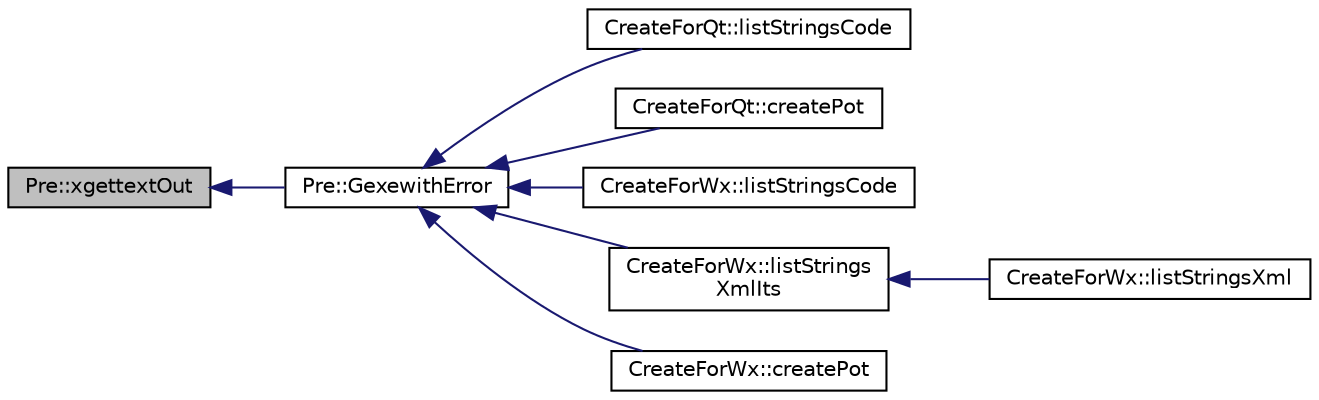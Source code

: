 digraph "Pre::xgettextOut"
{
  edge [fontname="Helvetica",fontsize="10",labelfontname="Helvetica",labelfontsize="10"];
  node [fontname="Helvetica",fontsize="10",shape=record];
  rankdir="LR";
  Node1045 [label="Pre::xgettextOut",height=0.2,width=0.4,color="black", fillcolor="grey75", style="filled", fontcolor="black"];
  Node1045 -> Node1046 [dir="back",color="midnightblue",fontsize="10",style="solid",fontname="Helvetica"];
  Node1046 [label="Pre::GexewithError",height=0.2,width=0.4,color="black", fillcolor="white", style="filled",URL="$class_pre.html#a51af576d8b56ed77c362814160d5704a",tooltip="Execute &#39;xgettext&#39; for &#39;listing()&#39; or &#39;extract()&#39;. "];
  Node1046 -> Node1047 [dir="back",color="midnightblue",fontsize="10",style="solid",fontname="Helvetica"];
  Node1047 [label="CreateForQt::listStringsCode",height=0.2,width=0.4,color="black", fillcolor="white", style="filled",URL="$class_create_for_qt.html#a016857846848b8502683f75d695310ad",tooltip="List the strings into _shortfile with &#39;xgettext&#39;. "];
  Node1046 -> Node1048 [dir="back",color="midnightblue",fontsize="10",style="solid",fontname="Helvetica"];
  Node1048 [label="CreateForQt::createPot",height=0.2,width=0.4,color="black", fillcolor="white", style="filled",URL="$class_create_for_qt.html#a8e393905d2da745bae0a49d729b10560",tooltip="Create the file &#39;*.pot&#39; containing all translatable string(s) "];
  Node1046 -> Node1049 [dir="back",color="midnightblue",fontsize="10",style="solid",fontname="Helvetica"];
  Node1049 [label="CreateForWx::listStringsCode",height=0.2,width=0.4,color="black", fillcolor="white", style="filled",URL="$class_create_for_wx.html#a7d13df1de2f638015374a04219aa2d54",tooltip="List the strings into _shortfile with &#39;xgettext&#39;. "];
  Node1046 -> Node1050 [dir="back",color="midnightblue",fontsize="10",style="solid",fontname="Helvetica"];
  Node1050 [label="CreateForWx::listStrings\lXmlIts",height=0.2,width=0.4,color="black", fillcolor="white", style="filled",URL="$class_create_for_wx.html#a6908a1b974acb17e8dda80a062e9363a",tooltip="List the strings into _shortfile with &#39;xgettext&#39;. "];
  Node1050 -> Node1051 [dir="back",color="midnightblue",fontsize="10",style="solid",fontname="Helvetica"];
  Node1051 [label="CreateForWx::listStringsXml",height=0.2,width=0.4,color="black", fillcolor="white", style="filled",URL="$class_create_for_wx.html#a024b578abef8bb97ef294251021fa11f",tooltip="List the strings into _shortfile with &#39;xgettext&#39;. "];
  Node1046 -> Node1052 [dir="back",color="midnightblue",fontsize="10",style="solid",fontname="Helvetica"];
  Node1052 [label="CreateForWx::createPot",height=0.2,width=0.4,color="black", fillcolor="white", style="filled",URL="$class_create_for_wx.html#a31e8c6e85d2cfd96a224377ac2b0631a",tooltip="Create the file &#39;*.pot&#39; containing all translatable string(s) "];
}
